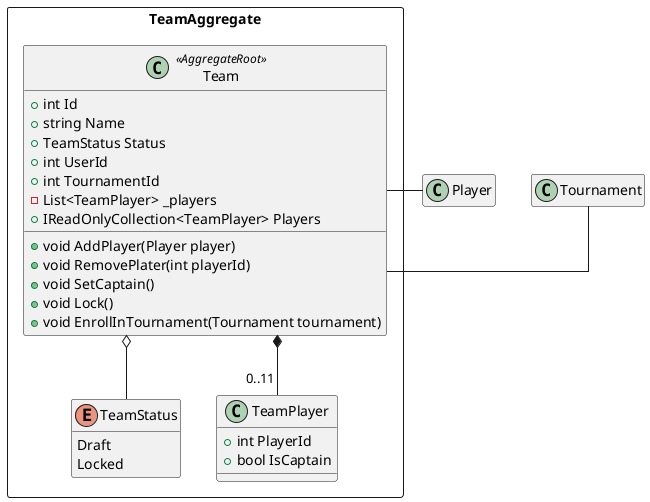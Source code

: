 @startuml Team
hide enum methods
skinparam Linetype Ortho

package TeamAggregate <<Rectangle>> {
    class Team <<AggregateRoot>> {
        +int Id
        +string Name
        +TeamStatus Status
        +int UserId
        +int TournamentId
        -List<TeamPlayer> _players
        +IReadOnlyCollection<TeamPlayer> Players

        +void AddPlayer(Player player)
        +void RemovePlater(int playerId)
        +void SetCaptain()
        +void Lock()
        +void EnrollInTournament(Tournament tournament)
    }

    enum TeamStatus {
        Draft
        Locked
    }

    class TeamPlayer {
        +int PlayerId 
        +bool IsCaptain   
    }

    Team o-- TeamStatus
    Team *-- "0..11" TeamPlayer
}

Team - Player
Team - Tournament

hide Player members
hide Tournament members
@enduml 